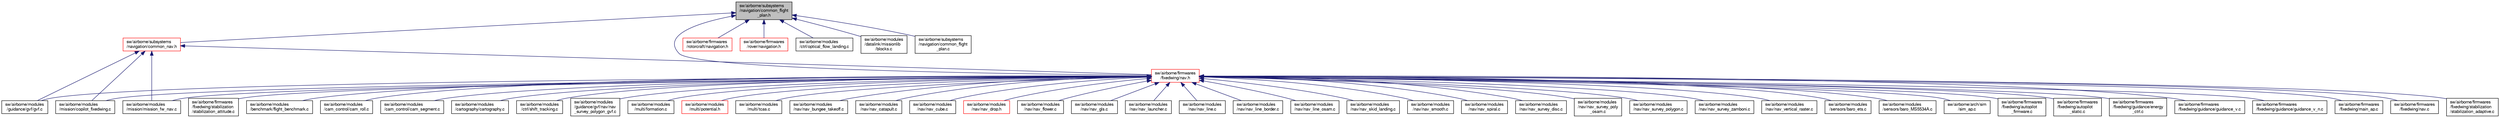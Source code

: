 digraph "sw/airborne/subsystems/navigation/common_flight_plan.h"
{
  edge [fontname="FreeSans",fontsize="10",labelfontname="FreeSans",labelfontsize="10"];
  node [fontname="FreeSans",fontsize="10",shape=record];
  Node1 [label="sw/airborne/subsystems\l/navigation/common_flight\l_plan.h",height=0.2,width=0.4,color="black", fillcolor="grey75", style="filled", fontcolor="black"];
  Node1 -> Node2 [dir="back",color="midnightblue",fontsize="10",style="solid",fontname="FreeSans"];
  Node2 [label="sw/airborne/firmwares\l/fixedwing/nav.h",height=0.2,width=0.4,color="red", fillcolor="white", style="filled",URL="$nav_8h.html",tooltip="Fixedwing Navigation library. "];
  Node2 -> Node3 [dir="back",color="midnightblue",fontsize="10",style="solid",fontname="FreeSans"];
  Node3 [label="sw/airborne/arch/sim\l/sim_ap.c",height=0.2,width=0.4,color="black", fillcolor="white", style="filled",URL="$sim__ap_8c.html"];
  Node2 -> Node4 [dir="back",color="midnightblue",fontsize="10",style="solid",fontname="FreeSans"];
  Node4 [label="sw/airborne/firmwares\l/fixedwing/autopilot\l_firmware.c",height=0.2,width=0.4,color="black", fillcolor="white", style="filled",URL="$fixedwing_2autopilot__firmware_8c.html",tooltip="Fixedwing specific autopilot interface and initialization. "];
  Node2 -> Node5 [dir="back",color="midnightblue",fontsize="10",style="solid",fontname="FreeSans"];
  Node5 [label="sw/airborne/firmwares\l/fixedwing/autopilot\l_static.c",height=0.2,width=0.4,color="black", fillcolor="white", style="filled",URL="$fixedwing_2autopilot__static_8c.html"];
  Node2 -> Node6 [dir="back",color="midnightblue",fontsize="10",style="solid",fontname="FreeSans"];
  Node6 [label="sw/airborne/firmwares\l/fixedwing/guidance/energy\l_ctrl.c",height=0.2,width=0.4,color="black", fillcolor="white", style="filled",URL="$energy__ctrl_8c.html",tooltip="Total Energy (speed + height) control for fixed wing vehicles. "];
  Node2 -> Node7 [dir="back",color="midnightblue",fontsize="10",style="solid",fontname="FreeSans"];
  Node7 [label="sw/airborne/firmwares\l/fixedwing/guidance/guidance_v.c",height=0.2,width=0.4,color="black", fillcolor="white", style="filled",URL="$fixedwing_2guidance_2guidance__v_8c.html",tooltip="Vertical control for fixed wing vehicles. "];
  Node2 -> Node8 [dir="back",color="midnightblue",fontsize="10",style="solid",fontname="FreeSans"];
  Node8 [label="sw/airborne/firmwares\l/fixedwing/guidance/guidance_v_n.c",height=0.2,width=0.4,color="black", fillcolor="white", style="filled",URL="$guidance__v__n_8c.html",tooltip="\"New\" vertical control for fixed wing vehicles. "];
  Node2 -> Node9 [dir="back",color="midnightblue",fontsize="10",style="solid",fontname="FreeSans"];
  Node9 [label="sw/airborne/firmwares\l/fixedwing/main_ap.c",height=0.2,width=0.4,color="black", fillcolor="white", style="filled",URL="$fixedwing_2main__ap_8c.html",tooltip="AP ( AutoPilot ) tasks. "];
  Node2 -> Node10 [dir="back",color="midnightblue",fontsize="10",style="solid",fontname="FreeSans"];
  Node10 [label="sw/airborne/firmwares\l/fixedwing/nav.c",height=0.2,width=0.4,color="black", fillcolor="white", style="filled",URL="$nav_8c.html",tooltip="Fixedwing functions to compute navigation. "];
  Node2 -> Node11 [dir="back",color="midnightblue",fontsize="10",style="solid",fontname="FreeSans"];
  Node11 [label="sw/airborne/firmwares\l/fixedwing/stabilization\l/stabilization_adaptive.c",height=0.2,width=0.4,color="black", fillcolor="white", style="filled",URL="$stabilization__adaptive_8c.html",tooltip="Fixed wing adaptive control. "];
  Node2 -> Node12 [dir="back",color="midnightblue",fontsize="10",style="solid",fontname="FreeSans"];
  Node12 [label="sw/airborne/firmwares\l/fixedwing/stabilization\l/stabilization_attitude.c",height=0.2,width=0.4,color="black", fillcolor="white", style="filled",URL="$stabilization__attitude_8c.html",tooltip="Fixed wing horizontal control. "];
  Node2 -> Node13 [dir="back",color="midnightblue",fontsize="10",style="solid",fontname="FreeSans"];
  Node13 [label="sw/airborne/modules\l/benchmark/flight_benchmark.c",height=0.2,width=0.4,color="black", fillcolor="white", style="filled",URL="$flight__benchmark_8c.html"];
  Node2 -> Node14 [dir="back",color="midnightblue",fontsize="10",style="solid",fontname="FreeSans"];
  Node14 [label="sw/airborne/modules\l/cam_control/cam_roll.c",height=0.2,width=0.4,color="black", fillcolor="white", style="filled",URL="$cam__roll_8c.html"];
  Node2 -> Node15 [dir="back",color="midnightblue",fontsize="10",style="solid",fontname="FreeSans"];
  Node15 [label="sw/airborne/modules\l/cam_control/cam_segment.c",height=0.2,width=0.4,color="black", fillcolor="white", style="filled",URL="$cam__segment_8c.html",tooltip="camera control to track a segment using the general cam driver (target mode) "];
  Node2 -> Node16 [dir="back",color="midnightblue",fontsize="10",style="solid",fontname="FreeSans"];
  Node16 [label="sw/airborne/modules\l/cartography/cartography.c",height=0.2,width=0.4,color="black", fillcolor="white", style="filled",URL="$cartography_8c.html",tooltip="Navigation functions for cartography of the ground. "];
  Node2 -> Node17 [dir="back",color="midnightblue",fontsize="10",style="solid",fontname="FreeSans"];
  Node17 [label="sw/airborne/modules\l/ctrl/shift_tracking.c",height=0.2,width=0.4,color="black", fillcolor="white", style="filled",URL="$shift__tracking_8c.html"];
  Node2 -> Node18 [dir="back",color="midnightblue",fontsize="10",style="solid",fontname="FreeSans"];
  Node18 [label="sw/airborne/modules\l/guidance/gvf/gvf.c",height=0.2,width=0.4,color="black", fillcolor="white", style="filled",URL="$gvf_8c.html"];
  Node2 -> Node19 [dir="back",color="midnightblue",fontsize="10",style="solid",fontname="FreeSans"];
  Node19 [label="sw/airborne/modules\l/guidance/gvf/nav/nav\l_survey_polygon_gvf.c",height=0.2,width=0.4,color="black", fillcolor="white", style="filled",URL="$nav__survey__polygon__gvf_8c.html"];
  Node2 -> Node20 [dir="back",color="midnightblue",fontsize="10",style="solid",fontname="FreeSans"];
  Node20 [label="sw/airborne/modules\l/mission/copilot_fixedwing.c",height=0.2,width=0.4,color="black", fillcolor="white", style="filled",URL="$copilot__fixedwing_8c.html",tooltip="Mission Computer module, interfacing the mission computer (also known as Copilot), based losely on ISaAC: The Intelligent Safety and Airworthiness Co-Pilot module Based on paper \"A Payload Verification and Management Framework  for Small UAV-based Personal Remote Sensing Systems\" by Cal Coopmans and Chris Coffin. "];
  Node2 -> Node21 [dir="back",color="midnightblue",fontsize="10",style="solid",fontname="FreeSans"];
  Node21 [label="sw/airborne/modules\l/mission/mission_fw_nav.c",height=0.2,width=0.4,color="black", fillcolor="white", style="filled",URL="$mission__fw__nav_8c.html",tooltip="mission navigation for fixedwing aircraft "];
  Node2 -> Node22 [dir="back",color="midnightblue",fontsize="10",style="solid",fontname="FreeSans"];
  Node22 [label="sw/airborne/modules\l/multi/formation.c",height=0.2,width=0.4,color="black", fillcolor="white", style="filled",URL="$formation_8c.html",tooltip="library for formation flight "];
  Node2 -> Node23 [dir="back",color="midnightblue",fontsize="10",style="solid",fontname="FreeSans"];
  Node23 [label="sw/airborne/modules\l/multi/potential.h",height=0.2,width=0.4,color="red", fillcolor="white", style="filled",URL="$potential_8h.html",tooltip="flying with potential field to avoid collision "];
  Node2 -> Node24 [dir="back",color="midnightblue",fontsize="10",style="solid",fontname="FreeSans"];
  Node24 [label="sw/airborne/modules\l/multi/tcas.c",height=0.2,width=0.4,color="black", fillcolor="white", style="filled",URL="$tcas_8c.html",tooltip="Collision avoidance library. "];
  Node2 -> Node25 [dir="back",color="midnightblue",fontsize="10",style="solid",fontname="FreeSans"];
  Node25 [label="sw/airborne/modules\l/nav/nav_bungee_takeoff.c",height=0.2,width=0.4,color="black", fillcolor="white", style="filled",URL="$nav__bungee__takeoff_8c.html",tooltip="Takeoff functions for bungee takeoff. "];
  Node2 -> Node26 [dir="back",color="midnightblue",fontsize="10",style="solid",fontname="FreeSans"];
  Node26 [label="sw/airborne/modules\l/nav/nav_catapult.c",height=0.2,width=0.4,color="black", fillcolor="white", style="filled",URL="$nav__catapult_8c.html"];
  Node2 -> Node27 [dir="back",color="midnightblue",fontsize="10",style="solid",fontname="FreeSans"];
  Node27 [label="sw/airborne/modules\l/nav/nav_cube.c",height=0.2,width=0.4,color="black", fillcolor="white", style="filled",URL="$nav__cube_8c.html",tooltip="Fixedwing Navigation in a cube towards a center. "];
  Node2 -> Node28 [dir="back",color="midnightblue",fontsize="10",style="solid",fontname="FreeSans"];
  Node28 [label="sw/airborne/modules\l/nav/nav_drop.h",height=0.2,width=0.4,color="red", fillcolor="white", style="filled",URL="$nav__drop_8h.html",tooltip="Navigation module to drop a ball at a given point taking into account the wind and ground speed..."];
  Node2 -> Node29 [dir="back",color="midnightblue",fontsize="10",style="solid",fontname="FreeSans"];
  Node29 [label="sw/airborne/modules\l/nav/nav_flower.c",height=0.2,width=0.4,color="black", fillcolor="white", style="filled",URL="$nav__flower_8c.html",tooltip="from OSAM advanced navigation routines "];
  Node2 -> Node30 [dir="back",color="midnightblue",fontsize="10",style="solid",fontname="FreeSans"];
  Node30 [label="sw/airborne/modules\l/nav/nav_gls.c",height=0.2,width=0.4,color="black", fillcolor="white", style="filled",URL="$nav__gls_8c.html",tooltip="gps landing system "];
  Node2 -> Node31 [dir="back",color="midnightblue",fontsize="10",style="solid",fontname="FreeSans"];
  Node31 [label="sw/airborne/modules\l/nav/nav_launcher.c",height=0.2,width=0.4,color="black", fillcolor="white", style="filled",URL="$nav__launcher_8c.html",tooltip="Pneumatic launcher system See video of the system: https://www.youtube.com/watch?v=qc1uwH-8Dbw Launch..."];
  Node2 -> Node32 [dir="back",color="midnightblue",fontsize="10",style="solid",fontname="FreeSans"];
  Node32 [label="sw/airborne/modules\l/nav/nav_line.c",height=0.2,width=0.4,color="black", fillcolor="white", style="filled",URL="$nav__line_8c.html",tooltip="Fixedwing navigation along a line with nice U-turns. "];
  Node2 -> Node33 [dir="back",color="midnightblue",fontsize="10",style="solid",fontname="FreeSans"];
  Node33 [label="sw/airborne/modules\l/nav/nav_line_border.c",height=0.2,width=0.4,color="black", fillcolor="white", style="filled",URL="$nav__line__border_8c.html",tooltip="navigate along a border line (line 1-2) with turns in the same direction "];
  Node2 -> Node34 [dir="back",color="midnightblue",fontsize="10",style="solid",fontname="FreeSans"];
  Node34 [label="sw/airborne/modules\l/nav/nav_line_osam.c",height=0.2,width=0.4,color="black", fillcolor="white", style="filled",URL="$nav__line__osam_8c.html",tooltip="Flight line from OSAM advanced navigation routines. "];
  Node2 -> Node35 [dir="back",color="midnightblue",fontsize="10",style="solid",fontname="FreeSans"];
  Node35 [label="sw/airborne/modules\l/nav/nav_skid_landing.c",height=0.2,width=0.4,color="black", fillcolor="white", style="filled",URL="$nav__skid__landing_8c.html",tooltip="Landing on skidpads See video of the landing: https://www.youtube.com/watch?v=aYrB7s3oeX4 Standard la..."];
  Node2 -> Node36 [dir="back",color="midnightblue",fontsize="10",style="solid",fontname="FreeSans"];
  Node36 [label="sw/airborne/modules\l/nav/nav_smooth.c",height=0.2,width=0.4,color="black", fillcolor="white", style="filled",URL="$nav__smooth_8c.html",tooltip="Smooth navigation to wp_a along an arc (around wp_cd), a segment (from wp_rd to wp_ta) and a second a..."];
  Node2 -> Node37 [dir="back",color="midnightblue",fontsize="10",style="solid",fontname="FreeSans"];
  Node37 [label="sw/airborne/modules\l/nav/nav_spiral.c",height=0.2,width=0.4,color="black", fillcolor="white", style="filled",URL="$nav__spiral_8c.html",tooltip="Fixedwing navigation in a spiral/helix. "];
  Node2 -> Node38 [dir="back",color="midnightblue",fontsize="10",style="solid",fontname="FreeSans"];
  Node38 [label="sw/airborne/modules\l/nav/nav_survey_disc.c",height=0.2,width=0.4,color="black", fillcolor="white", style="filled",URL="$nav__survey__disc_8c.html"];
  Node2 -> Node39 [dir="back",color="midnightblue",fontsize="10",style="solid",fontname="FreeSans"];
  Node39 [label="sw/airborne/modules\l/nav/nav_survey_poly\l_osam.c",height=0.2,width=0.4,color="black", fillcolor="white", style="filled",URL="$nav__survey__poly__osam_8c.html"];
  Node2 -> Node40 [dir="back",color="midnightblue",fontsize="10",style="solid",fontname="FreeSans"];
  Node40 [label="sw/airborne/modules\l/nav/nav_survey_polygon.c",height=0.2,width=0.4,color="black", fillcolor="white", style="filled",URL="$nav__survey__polygon_8c.html",tooltip="Advanced polygon survey for fixedwings from Uni Stuttgart. "];
  Node2 -> Node41 [dir="back",color="midnightblue",fontsize="10",style="solid",fontname="FreeSans"];
  Node41 [label="sw/airborne/modules\l/nav/nav_survey_zamboni.c",height=0.2,width=0.4,color="black", fillcolor="white", style="filled",URL="$nav__survey__zamboni_8c.html",tooltip="Zamboni pattern survey for fixedwings. "];
  Node2 -> Node42 [dir="back",color="midnightblue",fontsize="10",style="solid",fontname="FreeSans"];
  Node42 [label="sw/airborne/modules\l/nav/nav_vertical_raster.c",height=0.2,width=0.4,color="black", fillcolor="white", style="filled",URL="$nav__vertical__raster_8c.html",tooltip="from OSAM advanced navigation routines "];
  Node2 -> Node43 [dir="back",color="midnightblue",fontsize="10",style="solid",fontname="FreeSans"];
  Node43 [label="sw/airborne/modules\l/sensors/baro_ets.c",height=0.2,width=0.4,color="black", fillcolor="white", style="filled",URL="$baro__ets_8c.html",tooltip="Driver for the EagleTree Systems Altitude Sensor. "];
  Node2 -> Node44 [dir="back",color="midnightblue",fontsize="10",style="solid",fontname="FreeSans"];
  Node44 [label="sw/airborne/modules\l/sensors/baro_MS5534A.c",height=0.2,width=0.4,color="black", fillcolor="white", style="filled",URL="$baro__MS5534A_8c.html",tooltip="Handling of the MS5534a pressure sensor. "];
  Node1 -> Node45 [dir="back",color="midnightblue",fontsize="10",style="solid",fontname="FreeSans"];
  Node45 [label="sw/airborne/firmwares\l/rotorcraft/navigation.h",height=0.2,width=0.4,color="red", fillcolor="white", style="filled",URL="$rotorcraft_2navigation_8h.html",tooltip="Rotorcraft navigation functions. "];
  Node1 -> Node46 [dir="back",color="midnightblue",fontsize="10",style="solid",fontname="FreeSans"];
  Node46 [label="sw/airborne/firmwares\l/rover/navigation.h",height=0.2,width=0.4,color="red", fillcolor="white", style="filled",URL="$rover_2navigation_8h.html",tooltip="Rover navigation functions. "];
  Node1 -> Node47 [dir="back",color="midnightblue",fontsize="10",style="solid",fontname="FreeSans"];
  Node47 [label="sw/airborne/modules\l/ctrl/optical_flow_landing.c",height=0.2,width=0.4,color="black", fillcolor="white", style="filled",URL="$optical__flow__landing_8c.html",tooltip="This module implements optical flow landings in which the divergence is kept constant. "];
  Node1 -> Node48 [dir="back",color="midnightblue",fontsize="10",style="solid",fontname="FreeSans"];
  Node48 [label="sw/airborne/modules\l/datalink/missionlib\l/blocks.c",height=0.2,width=0.4,color="black", fillcolor="white", style="filled",URL="$blocks_8c.html",tooltip="PPRZ specific mission block implementation. "];
  Node1 -> Node49 [dir="back",color="midnightblue",fontsize="10",style="solid",fontname="FreeSans"];
  Node49 [label="sw/airborne/subsystems\l/navigation/common_flight\l_plan.c",height=0.2,width=0.4,color="black", fillcolor="white", style="filled",URL="$common__flight__plan_8c.html",tooltip="Common flight_plan functions shared between fixedwing and rotorcraft. "];
  Node1 -> Node50 [dir="back",color="midnightblue",fontsize="10",style="solid",fontname="FreeSans"];
  Node50 [label="sw/airborne/subsystems\l/navigation/common_nav.h",height=0.2,width=0.4,color="red", fillcolor="white", style="filled",URL="$common__nav_8h.html"];
  Node50 -> Node2 [dir="back",color="midnightblue",fontsize="10",style="solid",fontname="FreeSans"];
  Node50 -> Node18 [dir="back",color="midnightblue",fontsize="10",style="solid",fontname="FreeSans"];
  Node50 -> Node20 [dir="back",color="midnightblue",fontsize="10",style="solid",fontname="FreeSans"];
  Node50 -> Node21 [dir="back",color="midnightblue",fontsize="10",style="solid",fontname="FreeSans"];
}
